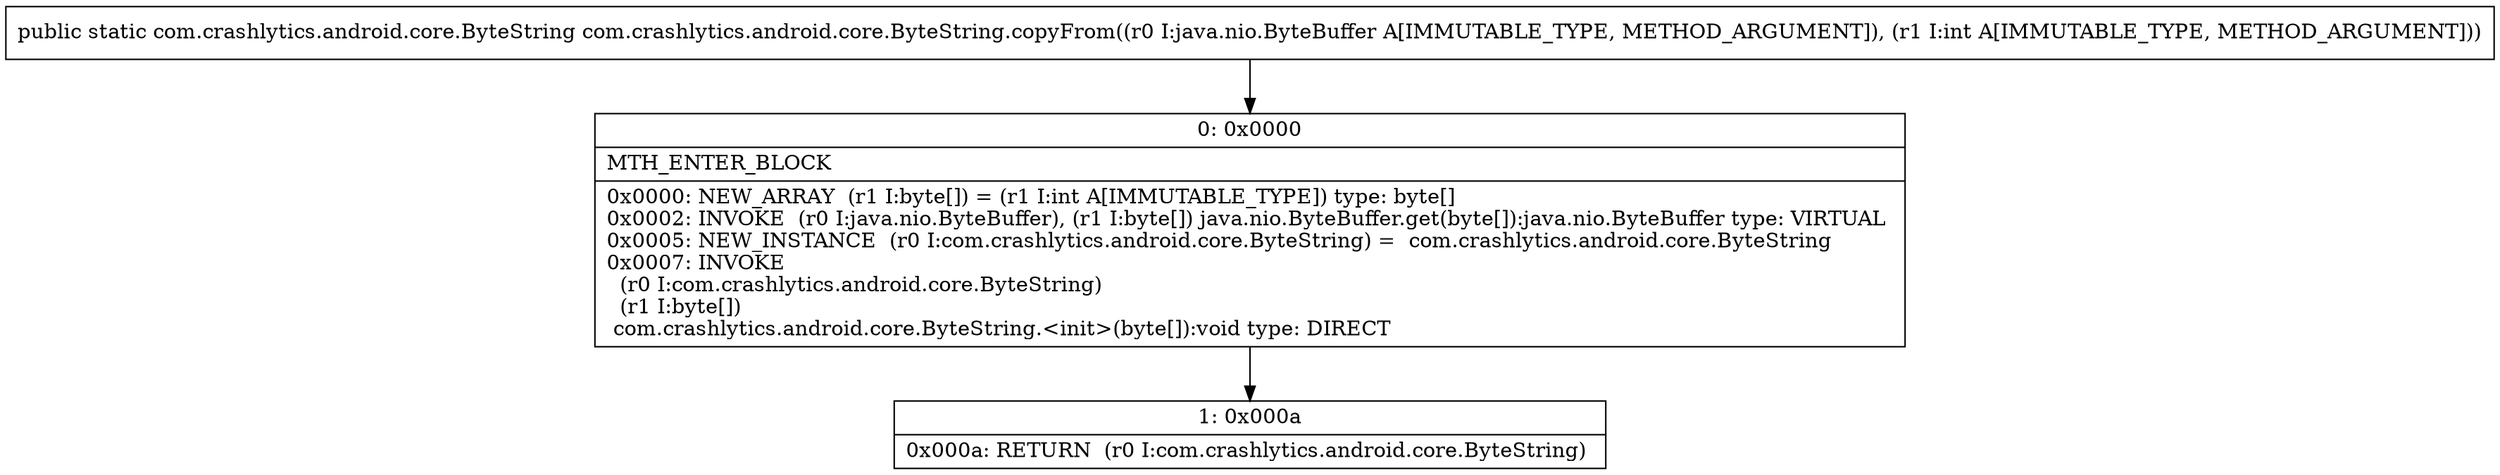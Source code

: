 digraph "CFG forcom.crashlytics.android.core.ByteString.copyFrom(Ljava\/nio\/ByteBuffer;I)Lcom\/crashlytics\/android\/core\/ByteString;" {
Node_0 [shape=record,label="{0\:\ 0x0000|MTH_ENTER_BLOCK\l|0x0000: NEW_ARRAY  (r1 I:byte[]) = (r1 I:int A[IMMUTABLE_TYPE]) type: byte[] \l0x0002: INVOKE  (r0 I:java.nio.ByteBuffer), (r1 I:byte[]) java.nio.ByteBuffer.get(byte[]):java.nio.ByteBuffer type: VIRTUAL \l0x0005: NEW_INSTANCE  (r0 I:com.crashlytics.android.core.ByteString) =  com.crashlytics.android.core.ByteString \l0x0007: INVOKE  \l  (r0 I:com.crashlytics.android.core.ByteString)\l  (r1 I:byte[])\l com.crashlytics.android.core.ByteString.\<init\>(byte[]):void type: DIRECT \l}"];
Node_1 [shape=record,label="{1\:\ 0x000a|0x000a: RETURN  (r0 I:com.crashlytics.android.core.ByteString) \l}"];
MethodNode[shape=record,label="{public static com.crashlytics.android.core.ByteString com.crashlytics.android.core.ByteString.copyFrom((r0 I:java.nio.ByteBuffer A[IMMUTABLE_TYPE, METHOD_ARGUMENT]), (r1 I:int A[IMMUTABLE_TYPE, METHOD_ARGUMENT])) }"];
MethodNode -> Node_0;
Node_0 -> Node_1;
}

